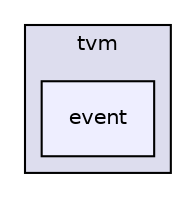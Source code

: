 digraph "include/tvm/event" {
  compound=true
  node [ fontsize="10", fontname="Helvetica"];
  edge [ labelfontsize="10", labelfontname="Helvetica"];
  subgraph clusterdir_b4c7d8e826c599ba55146c099a14beb5 {
    graph [ bgcolor="#ddddee", pencolor="black", label="tvm" fontname="Helvetica", fontsize="10", URL="dir_b4c7d8e826c599ba55146c099a14beb5.html"]
  dir_b8e451a011a5b9e6724163508c5acc32 [shape=box, label="event", style="filled", fillcolor="#eeeeff", pencolor="black", URL="dir_b8e451a011a5b9e6724163508c5acc32.html"];
  }
}

